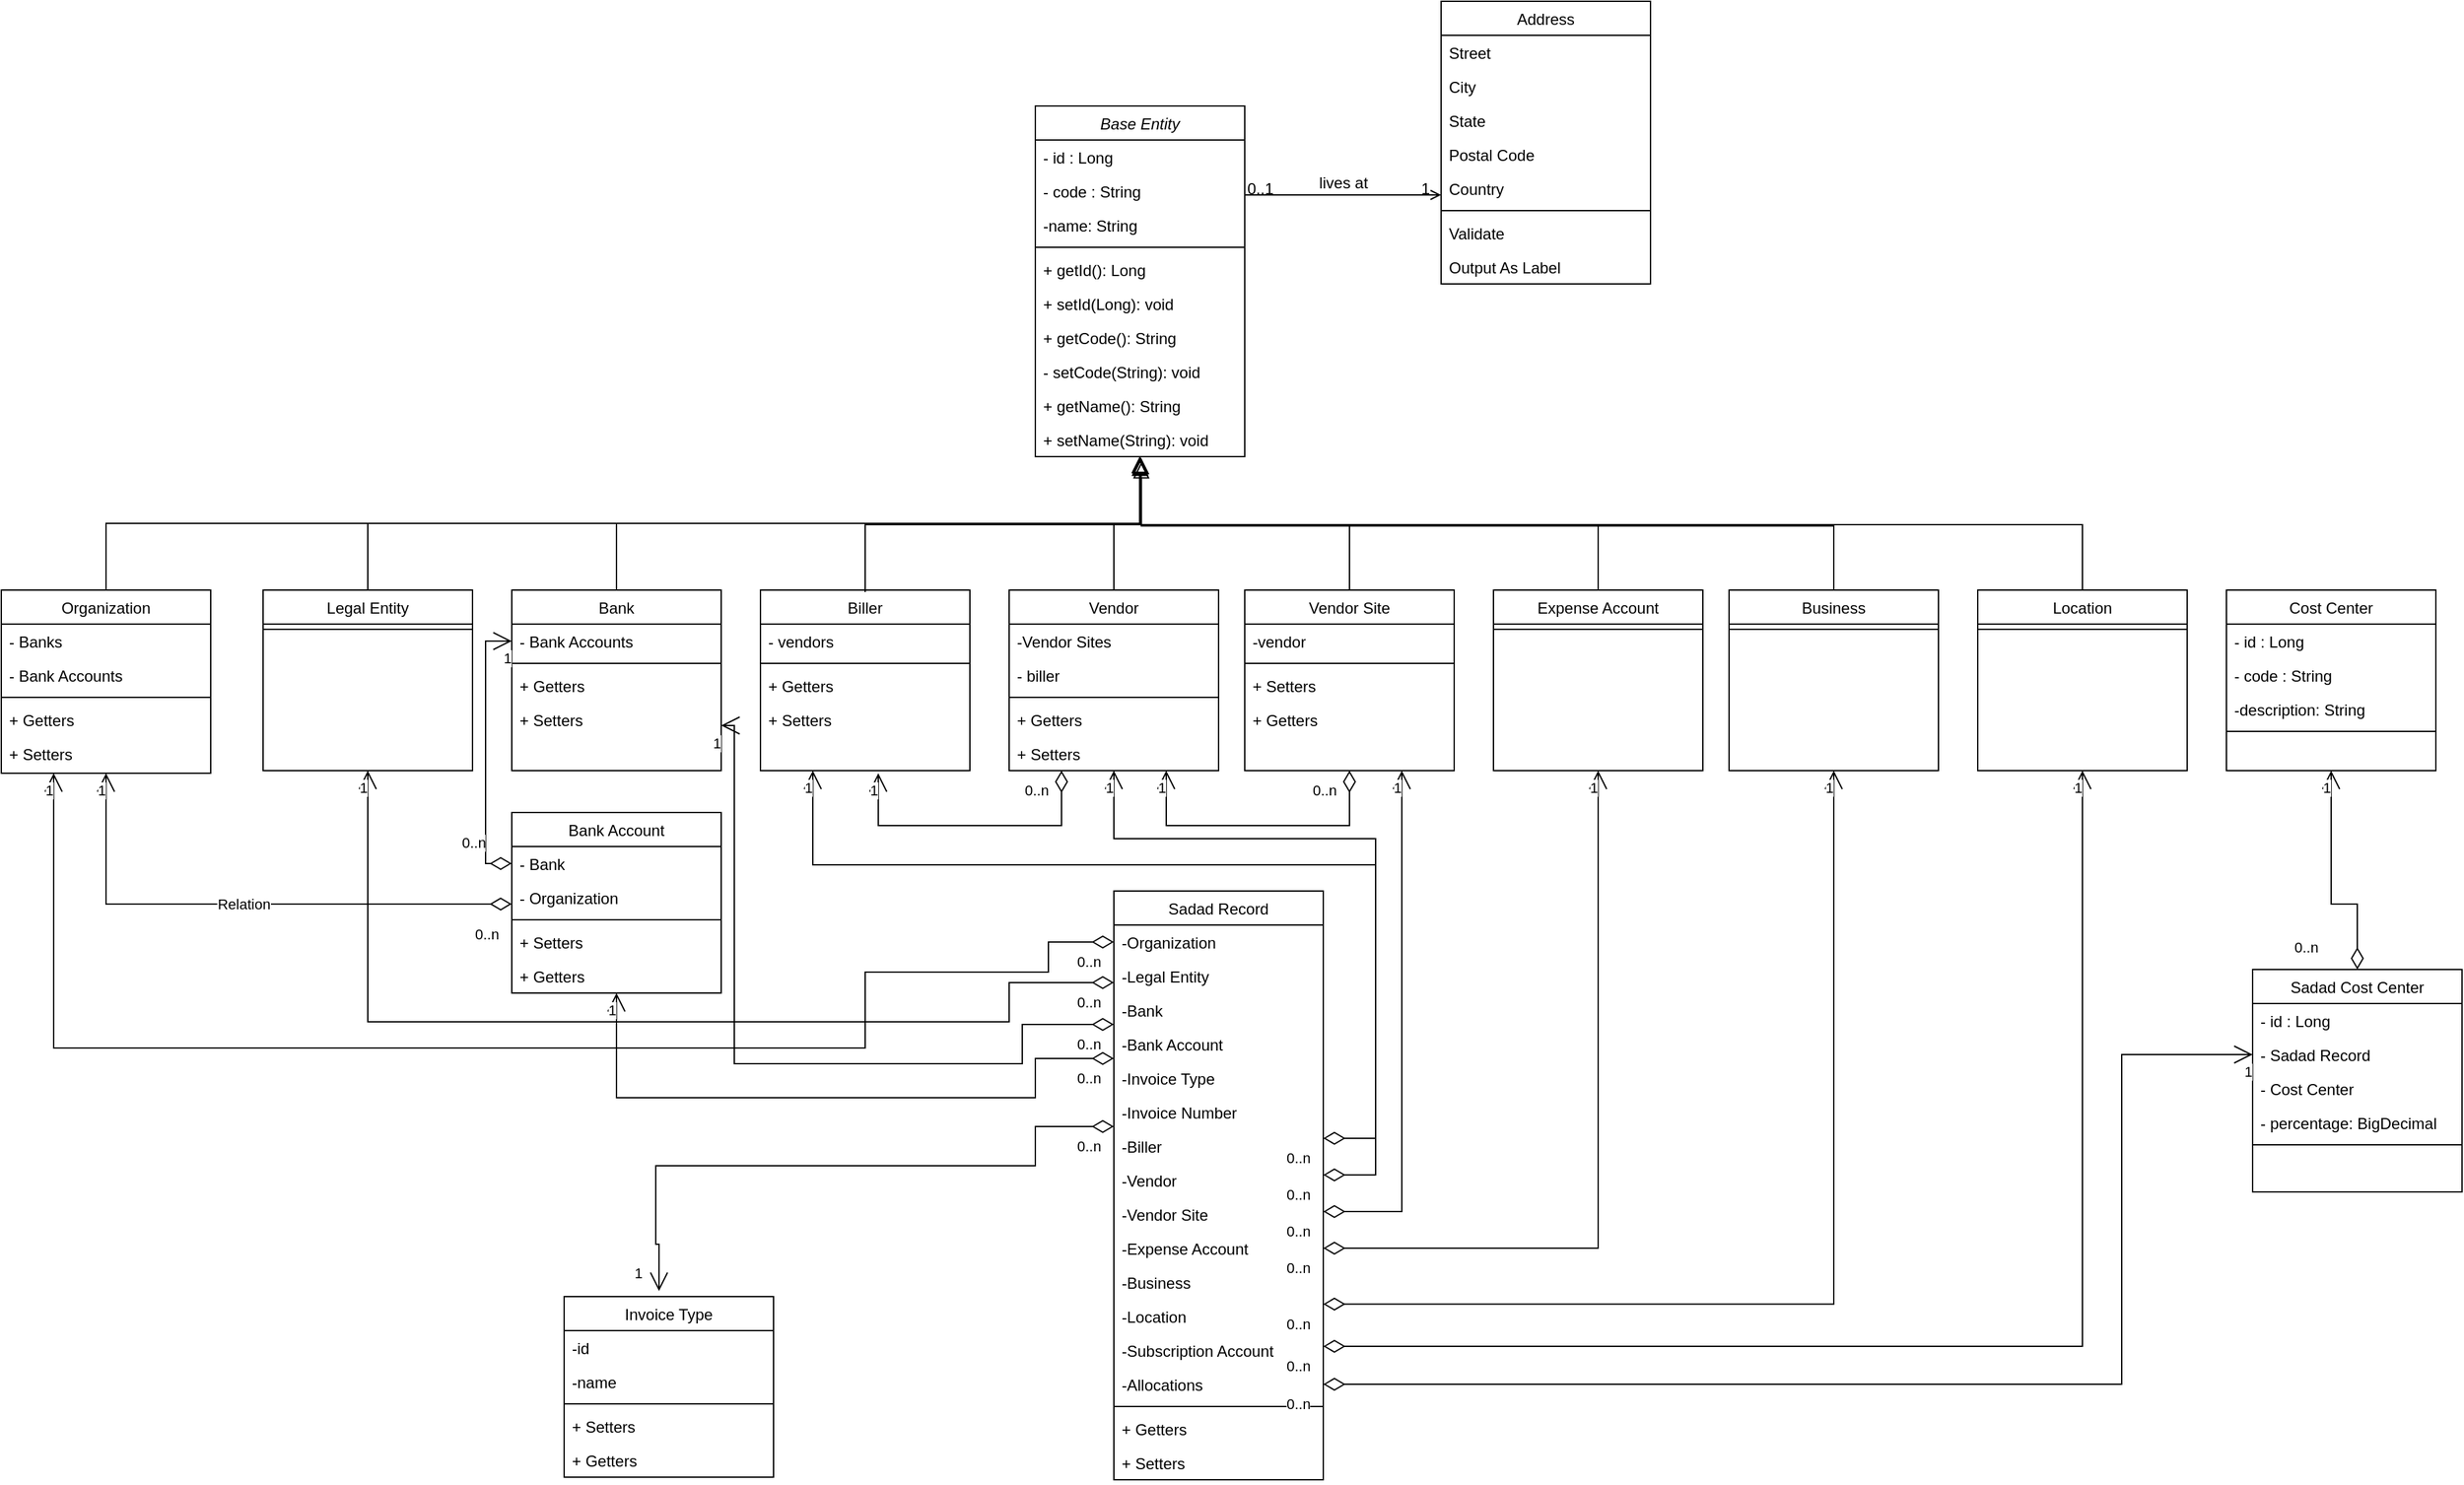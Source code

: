 <mxfile version="28.1.2">
  <diagram id="C5RBs43oDa-KdzZeNtuy" name="Page-1">
    <mxGraphModel dx="3021" dy="2312" grid="1" gridSize="10" guides="1" tooltips="1" connect="1" arrows="1" fold="1" page="1" pageScale="1" pageWidth="827" pageHeight="1169" math="0" shadow="0">
      <root>
        <mxCell id="WIyWlLk6GJQsqaUBKTNV-0" />
        <mxCell id="WIyWlLk6GJQsqaUBKTNV-1" parent="WIyWlLk6GJQsqaUBKTNV-0" />
        <mxCell id="zkfFHV4jXpPFQw0GAbJ--0" value="Base Entity" style="swimlane;fontStyle=2;align=center;verticalAlign=top;childLayout=stackLayout;horizontal=1;startSize=26;horizontalStack=0;resizeParent=1;resizeLast=0;collapsible=1;marginBottom=0;rounded=0;shadow=0;strokeWidth=1;" parent="WIyWlLk6GJQsqaUBKTNV-1" vertex="1">
          <mxGeometry x="210" width="160" height="268" as="geometry">
            <mxRectangle x="230" y="140" width="160" height="26" as="alternateBounds" />
          </mxGeometry>
        </mxCell>
        <mxCell id="zkfFHV4jXpPFQw0GAbJ--1" value="- id : Long" style="text;align=left;verticalAlign=top;spacingLeft=4;spacingRight=4;overflow=hidden;rotatable=0;points=[[0,0.5],[1,0.5]];portConstraint=eastwest;" parent="zkfFHV4jXpPFQw0GAbJ--0" vertex="1">
          <mxGeometry y="26" width="160" height="26" as="geometry" />
        </mxCell>
        <mxCell id="zkfFHV4jXpPFQw0GAbJ--2" value="- code : String" style="text;align=left;verticalAlign=top;spacingLeft=4;spacingRight=4;overflow=hidden;rotatable=0;points=[[0,0.5],[1,0.5]];portConstraint=eastwest;rounded=0;shadow=0;html=0;" parent="zkfFHV4jXpPFQw0GAbJ--0" vertex="1">
          <mxGeometry y="52" width="160" height="26" as="geometry" />
        </mxCell>
        <mxCell id="zkfFHV4jXpPFQw0GAbJ--3" value="-name: String" style="text;align=left;verticalAlign=top;spacingLeft=4;spacingRight=4;overflow=hidden;rotatable=0;points=[[0,0.5],[1,0.5]];portConstraint=eastwest;rounded=0;shadow=0;html=0;" parent="zkfFHV4jXpPFQw0GAbJ--0" vertex="1">
          <mxGeometry y="78" width="160" height="26" as="geometry" />
        </mxCell>
        <mxCell id="zkfFHV4jXpPFQw0GAbJ--4" value="" style="line;html=1;strokeWidth=1;align=left;verticalAlign=middle;spacingTop=-1;spacingLeft=3;spacingRight=3;rotatable=0;labelPosition=right;points=[];portConstraint=eastwest;" parent="zkfFHV4jXpPFQw0GAbJ--0" vertex="1">
          <mxGeometry y="104" width="160" height="8" as="geometry" />
        </mxCell>
        <mxCell id="esbcwNi3yuwDgxTLjp2a-81" value="+ getId(): Long " style="text;align=left;verticalAlign=top;spacingLeft=4;spacingRight=4;overflow=hidden;rotatable=0;points=[[0,0.5],[1,0.5]];portConstraint=eastwest;rounded=0;shadow=0;html=0;" vertex="1" parent="zkfFHV4jXpPFQw0GAbJ--0">
          <mxGeometry y="112" width="160" height="26" as="geometry" />
        </mxCell>
        <mxCell id="esbcwNi3yuwDgxTLjp2a-82" value="+ setId(Long): void " style="text;align=left;verticalAlign=top;spacingLeft=4;spacingRight=4;overflow=hidden;rotatable=0;points=[[0,0.5],[1,0.5]];portConstraint=eastwest;rounded=0;shadow=0;html=0;" vertex="1" parent="zkfFHV4jXpPFQw0GAbJ--0">
          <mxGeometry y="138" width="160" height="26" as="geometry" />
        </mxCell>
        <mxCell id="esbcwNi3yuwDgxTLjp2a-90" value="+ getCode(): String" style="text;align=left;verticalAlign=top;spacingLeft=4;spacingRight=4;overflow=hidden;rotatable=0;points=[[0,0.5],[1,0.5]];portConstraint=eastwest;rounded=0;shadow=0;html=0;" vertex="1" parent="zkfFHV4jXpPFQw0GAbJ--0">
          <mxGeometry y="164" width="160" height="26" as="geometry" />
        </mxCell>
        <mxCell id="esbcwNi3yuwDgxTLjp2a-91" value="- setCode(String): void" style="text;align=left;verticalAlign=top;spacingLeft=4;spacingRight=4;overflow=hidden;rotatable=0;points=[[0,0.5],[1,0.5]];portConstraint=eastwest;rounded=0;shadow=0;html=0;" vertex="1" parent="zkfFHV4jXpPFQw0GAbJ--0">
          <mxGeometry y="190" width="160" height="26" as="geometry" />
        </mxCell>
        <mxCell id="esbcwNi3yuwDgxTLjp2a-92" value="+ getName(): String" style="text;align=left;verticalAlign=top;spacingLeft=4;spacingRight=4;overflow=hidden;rotatable=0;points=[[0,0.5],[1,0.5]];portConstraint=eastwest;rounded=0;shadow=0;html=0;" vertex="1" parent="zkfFHV4jXpPFQw0GAbJ--0">
          <mxGeometry y="216" width="160" height="26" as="geometry" />
        </mxCell>
        <mxCell id="esbcwNi3yuwDgxTLjp2a-93" value="+ setName(String): void" style="text;align=left;verticalAlign=top;spacingLeft=4;spacingRight=4;overflow=hidden;rotatable=0;points=[[0,0.5],[1,0.5]];portConstraint=eastwest;rounded=0;shadow=0;html=0;" vertex="1" parent="zkfFHV4jXpPFQw0GAbJ--0">
          <mxGeometry y="242" width="160" height="26" as="geometry" />
        </mxCell>
        <mxCell id="zkfFHV4jXpPFQw0GAbJ--6" value="Organization" style="swimlane;fontStyle=0;align=center;verticalAlign=top;childLayout=stackLayout;horizontal=1;startSize=26;horizontalStack=0;resizeParent=1;resizeLast=0;collapsible=1;marginBottom=0;rounded=0;shadow=0;strokeWidth=1;" parent="WIyWlLk6GJQsqaUBKTNV-1" vertex="1">
          <mxGeometry x="-580" y="370" width="160" height="140" as="geometry">
            <mxRectangle x="130" y="380" width="160" height="26" as="alternateBounds" />
          </mxGeometry>
        </mxCell>
        <mxCell id="esbcwNi3yuwDgxTLjp2a-60" value="- Banks&#xa;" style="text;align=left;verticalAlign=top;spacingLeft=4;spacingRight=4;overflow=hidden;rotatable=0;points=[[0,0.5],[1,0.5]];portConstraint=eastwest;" vertex="1" parent="zkfFHV4jXpPFQw0GAbJ--6">
          <mxGeometry y="26" width="160" height="26" as="geometry" />
        </mxCell>
        <mxCell id="esbcwNi3yuwDgxTLjp2a-61" value="- Bank Accounts" style="text;align=left;verticalAlign=top;spacingLeft=4;spacingRight=4;overflow=hidden;rotatable=0;points=[[0,0.5],[1,0.5]];portConstraint=eastwest;" vertex="1" parent="zkfFHV4jXpPFQw0GAbJ--6">
          <mxGeometry y="52" width="160" height="26" as="geometry" />
        </mxCell>
        <mxCell id="zkfFHV4jXpPFQw0GAbJ--9" value="" style="line;html=1;strokeWidth=1;align=left;verticalAlign=middle;spacingTop=-1;spacingLeft=3;spacingRight=3;rotatable=0;labelPosition=right;points=[];portConstraint=eastwest;" parent="zkfFHV4jXpPFQw0GAbJ--6" vertex="1">
          <mxGeometry y="78" width="160" height="8" as="geometry" />
        </mxCell>
        <mxCell id="esbcwNi3yuwDgxTLjp2a-184" value="+ Getters" style="text;align=left;verticalAlign=top;spacingLeft=4;spacingRight=4;overflow=hidden;rotatable=0;points=[[0,0.5],[1,0.5]];portConstraint=eastwest;" vertex="1" parent="zkfFHV4jXpPFQw0GAbJ--6">
          <mxGeometry y="86" width="160" height="26" as="geometry" />
        </mxCell>
        <mxCell id="esbcwNi3yuwDgxTLjp2a-185" value="+ Setters" style="text;align=left;verticalAlign=top;spacingLeft=4;spacingRight=4;overflow=hidden;rotatable=0;points=[[0,0.5],[1,0.5]];portConstraint=eastwest;" vertex="1" parent="zkfFHV4jXpPFQw0GAbJ--6">
          <mxGeometry y="112" width="160" height="26" as="geometry" />
        </mxCell>
        <mxCell id="zkfFHV4jXpPFQw0GAbJ--12" value="" style="endArrow=block;endSize=10;endFill=0;shadow=0;strokeWidth=1;rounded=0;curved=0;edgeStyle=elbowEdgeStyle;elbow=vertical;entryX=0.5;entryY=1;entryDx=0;entryDy=0;" parent="WIyWlLk6GJQsqaUBKTNV-1" source="zkfFHV4jXpPFQw0GAbJ--6" target="zkfFHV4jXpPFQw0GAbJ--0" edge="1">
          <mxGeometry width="160" relative="1" as="geometry">
            <mxPoint x="200" y="203" as="sourcePoint" />
            <mxPoint x="270" y="270" as="targetPoint" />
          </mxGeometry>
        </mxCell>
        <mxCell id="zkfFHV4jXpPFQw0GAbJ--16" value="" style="endArrow=block;endSize=10;endFill=0;shadow=0;strokeWidth=1;rounded=0;curved=0;edgeStyle=elbowEdgeStyle;elbow=vertical;exitX=0.5;exitY=0;exitDx=0;exitDy=0;entryX=0.5;entryY=1;entryDx=0;entryDy=0;" parent="WIyWlLk6GJQsqaUBKTNV-1" source="esbcwNi3yuwDgxTLjp2a-0" target="zkfFHV4jXpPFQw0GAbJ--0" edge="1">
          <mxGeometry width="160" relative="1" as="geometry">
            <mxPoint x="410" y="360" as="sourcePoint" />
            <mxPoint x="330" y="270" as="targetPoint" />
          </mxGeometry>
        </mxCell>
        <mxCell id="zkfFHV4jXpPFQw0GAbJ--17" value="Address" style="swimlane;fontStyle=0;align=center;verticalAlign=top;childLayout=stackLayout;horizontal=1;startSize=26;horizontalStack=0;resizeParent=1;resizeLast=0;collapsible=1;marginBottom=0;rounded=0;shadow=0;strokeWidth=1;" parent="WIyWlLk6GJQsqaUBKTNV-1" vertex="1">
          <mxGeometry x="520" y="-80" width="160" height="216" as="geometry">
            <mxRectangle x="550" y="140" width="160" height="26" as="alternateBounds" />
          </mxGeometry>
        </mxCell>
        <mxCell id="zkfFHV4jXpPFQw0GAbJ--18" value="Street" style="text;align=left;verticalAlign=top;spacingLeft=4;spacingRight=4;overflow=hidden;rotatable=0;points=[[0,0.5],[1,0.5]];portConstraint=eastwest;" parent="zkfFHV4jXpPFQw0GAbJ--17" vertex="1">
          <mxGeometry y="26" width="160" height="26" as="geometry" />
        </mxCell>
        <mxCell id="zkfFHV4jXpPFQw0GAbJ--19" value="City" style="text;align=left;verticalAlign=top;spacingLeft=4;spacingRight=4;overflow=hidden;rotatable=0;points=[[0,0.5],[1,0.5]];portConstraint=eastwest;rounded=0;shadow=0;html=0;" parent="zkfFHV4jXpPFQw0GAbJ--17" vertex="1">
          <mxGeometry y="52" width="160" height="26" as="geometry" />
        </mxCell>
        <mxCell id="zkfFHV4jXpPFQw0GAbJ--20" value="State" style="text;align=left;verticalAlign=top;spacingLeft=4;spacingRight=4;overflow=hidden;rotatable=0;points=[[0,0.5],[1,0.5]];portConstraint=eastwest;rounded=0;shadow=0;html=0;" parent="zkfFHV4jXpPFQw0GAbJ--17" vertex="1">
          <mxGeometry y="78" width="160" height="26" as="geometry" />
        </mxCell>
        <mxCell id="zkfFHV4jXpPFQw0GAbJ--21" value="Postal Code" style="text;align=left;verticalAlign=top;spacingLeft=4;spacingRight=4;overflow=hidden;rotatable=0;points=[[0,0.5],[1,0.5]];portConstraint=eastwest;rounded=0;shadow=0;html=0;" parent="zkfFHV4jXpPFQw0GAbJ--17" vertex="1">
          <mxGeometry y="104" width="160" height="26" as="geometry" />
        </mxCell>
        <mxCell id="zkfFHV4jXpPFQw0GAbJ--22" value="Country" style="text;align=left;verticalAlign=top;spacingLeft=4;spacingRight=4;overflow=hidden;rotatable=0;points=[[0,0.5],[1,0.5]];portConstraint=eastwest;rounded=0;shadow=0;html=0;" parent="zkfFHV4jXpPFQw0GAbJ--17" vertex="1">
          <mxGeometry y="130" width="160" height="26" as="geometry" />
        </mxCell>
        <mxCell id="zkfFHV4jXpPFQw0GAbJ--23" value="" style="line;html=1;strokeWidth=1;align=left;verticalAlign=middle;spacingTop=-1;spacingLeft=3;spacingRight=3;rotatable=0;labelPosition=right;points=[];portConstraint=eastwest;" parent="zkfFHV4jXpPFQw0GAbJ--17" vertex="1">
          <mxGeometry y="156" width="160" height="8" as="geometry" />
        </mxCell>
        <mxCell id="zkfFHV4jXpPFQw0GAbJ--24" value="Validate" style="text;align=left;verticalAlign=top;spacingLeft=4;spacingRight=4;overflow=hidden;rotatable=0;points=[[0,0.5],[1,0.5]];portConstraint=eastwest;" parent="zkfFHV4jXpPFQw0GAbJ--17" vertex="1">
          <mxGeometry y="164" width="160" height="26" as="geometry" />
        </mxCell>
        <mxCell id="zkfFHV4jXpPFQw0GAbJ--25" value="Output As Label" style="text;align=left;verticalAlign=top;spacingLeft=4;spacingRight=4;overflow=hidden;rotatable=0;points=[[0,0.5],[1,0.5]];portConstraint=eastwest;" parent="zkfFHV4jXpPFQw0GAbJ--17" vertex="1">
          <mxGeometry y="190" width="160" height="26" as="geometry" />
        </mxCell>
        <mxCell id="zkfFHV4jXpPFQw0GAbJ--26" value="" style="endArrow=open;shadow=0;strokeWidth=1;rounded=0;curved=0;endFill=1;edgeStyle=elbowEdgeStyle;elbow=vertical;" parent="WIyWlLk6GJQsqaUBKTNV-1" source="zkfFHV4jXpPFQw0GAbJ--0" target="zkfFHV4jXpPFQw0GAbJ--17" edge="1">
          <mxGeometry x="0.5" y="41" relative="1" as="geometry">
            <mxPoint x="380" y="192" as="sourcePoint" />
            <mxPoint x="540" y="192" as="targetPoint" />
            <mxPoint x="-40" y="32" as="offset" />
          </mxGeometry>
        </mxCell>
        <mxCell id="zkfFHV4jXpPFQw0GAbJ--27" value="0..1" style="resizable=0;align=left;verticalAlign=bottom;labelBackgroundColor=none;fontSize=12;" parent="zkfFHV4jXpPFQw0GAbJ--26" connectable="0" vertex="1">
          <mxGeometry x="-1" relative="1" as="geometry">
            <mxPoint y="4" as="offset" />
          </mxGeometry>
        </mxCell>
        <mxCell id="zkfFHV4jXpPFQw0GAbJ--28" value="1" style="resizable=0;align=right;verticalAlign=bottom;labelBackgroundColor=none;fontSize=12;" parent="zkfFHV4jXpPFQw0GAbJ--26" connectable="0" vertex="1">
          <mxGeometry x="1" relative="1" as="geometry">
            <mxPoint x="-7" y="4" as="offset" />
          </mxGeometry>
        </mxCell>
        <mxCell id="zkfFHV4jXpPFQw0GAbJ--29" value="lives at" style="text;html=1;resizable=0;points=[];;align=center;verticalAlign=middle;labelBackgroundColor=none;rounded=0;shadow=0;strokeWidth=1;fontSize=12;" parent="zkfFHV4jXpPFQw0GAbJ--26" vertex="1" connectable="0">
          <mxGeometry x="0.5" y="49" relative="1" as="geometry">
            <mxPoint x="-38" y="40" as="offset" />
          </mxGeometry>
        </mxCell>
        <mxCell id="esbcwNi3yuwDgxTLjp2a-0" value="Legal Entity" style="swimlane;fontStyle=0;align=center;verticalAlign=top;childLayout=stackLayout;horizontal=1;startSize=26;horizontalStack=0;resizeParent=1;resizeLast=0;collapsible=1;marginBottom=0;rounded=0;shadow=0;strokeWidth=1;" vertex="1" parent="WIyWlLk6GJQsqaUBKTNV-1">
          <mxGeometry x="-380" y="370" width="160" height="138" as="geometry">
            <mxRectangle x="130" y="380" width="160" height="26" as="alternateBounds" />
          </mxGeometry>
        </mxCell>
        <mxCell id="esbcwNi3yuwDgxTLjp2a-3" value="" style="line;html=1;strokeWidth=1;align=left;verticalAlign=middle;spacingTop=-1;spacingLeft=3;spacingRight=3;rotatable=0;labelPosition=right;points=[];portConstraint=eastwest;" vertex="1" parent="esbcwNi3yuwDgxTLjp2a-0">
          <mxGeometry y="26" width="160" height="8" as="geometry" />
        </mxCell>
        <mxCell id="esbcwNi3yuwDgxTLjp2a-6" value="Bank" style="swimlane;fontStyle=0;align=center;verticalAlign=top;childLayout=stackLayout;horizontal=1;startSize=26;horizontalStack=0;resizeParent=1;resizeLast=0;collapsible=1;marginBottom=0;rounded=0;shadow=0;strokeWidth=1;" vertex="1" parent="WIyWlLk6GJQsqaUBKTNV-1">
          <mxGeometry x="-190" y="370" width="160" height="138" as="geometry">
            <mxRectangle x="130" y="380" width="160" height="26" as="alternateBounds" />
          </mxGeometry>
        </mxCell>
        <mxCell id="esbcwNi3yuwDgxTLjp2a-7" value="- Bank Accounts" style="text;align=left;verticalAlign=top;spacingLeft=4;spacingRight=4;overflow=hidden;rotatable=0;points=[[0,0.5],[1,0.5]];portConstraint=eastwest;" vertex="1" parent="esbcwNi3yuwDgxTLjp2a-6">
          <mxGeometry y="26" width="160" height="26" as="geometry" />
        </mxCell>
        <mxCell id="esbcwNi3yuwDgxTLjp2a-9" value="" style="line;html=1;strokeWidth=1;align=left;verticalAlign=middle;spacingTop=-1;spacingLeft=3;spacingRight=3;rotatable=0;labelPosition=right;points=[];portConstraint=eastwest;" vertex="1" parent="esbcwNi3yuwDgxTLjp2a-6">
          <mxGeometry y="52" width="160" height="8" as="geometry" />
        </mxCell>
        <mxCell id="esbcwNi3yuwDgxTLjp2a-186" value="+ Getters" style="text;align=left;verticalAlign=top;spacingLeft=4;spacingRight=4;overflow=hidden;rotatable=0;points=[[0,0.5],[1,0.5]];portConstraint=eastwest;" vertex="1" parent="esbcwNi3yuwDgxTLjp2a-6">
          <mxGeometry y="60" width="160" height="26" as="geometry" />
        </mxCell>
        <mxCell id="esbcwNi3yuwDgxTLjp2a-187" value="+ Setters" style="text;align=left;verticalAlign=top;spacingLeft=4;spacingRight=4;overflow=hidden;rotatable=0;points=[[0,0.5],[1,0.5]];portConstraint=eastwest;" vertex="1" parent="esbcwNi3yuwDgxTLjp2a-6">
          <mxGeometry y="86" width="160" height="26" as="geometry" />
        </mxCell>
        <mxCell id="esbcwNi3yuwDgxTLjp2a-18" value="Biller" style="swimlane;fontStyle=0;align=center;verticalAlign=top;childLayout=stackLayout;horizontal=1;startSize=26;horizontalStack=0;resizeParent=1;resizeLast=0;collapsible=1;marginBottom=0;rounded=0;shadow=0;strokeWidth=1;" vertex="1" parent="WIyWlLk6GJQsqaUBKTNV-1">
          <mxGeometry y="370" width="160" height="138" as="geometry">
            <mxRectangle x="130" y="380" width="160" height="26" as="alternateBounds" />
          </mxGeometry>
        </mxCell>
        <mxCell id="esbcwNi3yuwDgxTLjp2a-62" value="- vendors" style="text;align=left;verticalAlign=top;spacingLeft=4;spacingRight=4;overflow=hidden;rotatable=0;points=[[0,0.5],[1,0.5]];portConstraint=eastwest;" vertex="1" parent="esbcwNi3yuwDgxTLjp2a-18">
          <mxGeometry y="26" width="160" height="26" as="geometry" />
        </mxCell>
        <mxCell id="esbcwNi3yuwDgxTLjp2a-21" value="" style="line;html=1;strokeWidth=1;align=left;verticalAlign=middle;spacingTop=-1;spacingLeft=3;spacingRight=3;rotatable=0;labelPosition=right;points=[];portConstraint=eastwest;" vertex="1" parent="esbcwNi3yuwDgxTLjp2a-18">
          <mxGeometry y="52" width="160" height="8" as="geometry" />
        </mxCell>
        <mxCell id="esbcwNi3yuwDgxTLjp2a-188" value="+ Getters" style="text;align=left;verticalAlign=top;spacingLeft=4;spacingRight=4;overflow=hidden;rotatable=0;points=[[0,0.5],[1,0.5]];portConstraint=eastwest;" vertex="1" parent="esbcwNi3yuwDgxTLjp2a-18">
          <mxGeometry y="60" width="160" height="26" as="geometry" />
        </mxCell>
        <mxCell id="esbcwNi3yuwDgxTLjp2a-189" value="+ Setters" style="text;align=left;verticalAlign=top;spacingLeft=4;spacingRight=4;overflow=hidden;rotatable=0;points=[[0,0.5],[1,0.5]];portConstraint=eastwest;" vertex="1" parent="esbcwNi3yuwDgxTLjp2a-18">
          <mxGeometry y="86" width="160" height="26" as="geometry" />
        </mxCell>
        <mxCell id="esbcwNi3yuwDgxTLjp2a-24" value="Vendor" style="swimlane;fontStyle=0;align=center;verticalAlign=top;childLayout=stackLayout;horizontal=1;startSize=26;horizontalStack=0;resizeParent=1;resizeLast=0;collapsible=1;marginBottom=0;rounded=0;shadow=0;strokeWidth=1;" vertex="1" parent="WIyWlLk6GJQsqaUBKTNV-1">
          <mxGeometry x="190" y="370" width="160" height="138" as="geometry">
            <mxRectangle x="130" y="380" width="160" height="26" as="alternateBounds" />
          </mxGeometry>
        </mxCell>
        <mxCell id="esbcwNi3yuwDgxTLjp2a-25" value="-Vendor Sites" style="text;align=left;verticalAlign=top;spacingLeft=4;spacingRight=4;overflow=hidden;rotatable=0;points=[[0,0.5],[1,0.5]];portConstraint=eastwest;" vertex="1" parent="esbcwNi3yuwDgxTLjp2a-24">
          <mxGeometry y="26" width="160" height="26" as="geometry" />
        </mxCell>
        <mxCell id="esbcwNi3yuwDgxTLjp2a-118" value="- biller" style="text;align=left;verticalAlign=top;spacingLeft=4;spacingRight=4;overflow=hidden;rotatable=0;points=[[0,0.5],[1,0.5]];portConstraint=eastwest;" vertex="1" parent="esbcwNi3yuwDgxTLjp2a-24">
          <mxGeometry y="52" width="160" height="26" as="geometry" />
        </mxCell>
        <mxCell id="esbcwNi3yuwDgxTLjp2a-27" value="" style="line;html=1;strokeWidth=1;align=left;verticalAlign=middle;spacingTop=-1;spacingLeft=3;spacingRight=3;rotatable=0;labelPosition=right;points=[];portConstraint=eastwest;" vertex="1" parent="esbcwNi3yuwDgxTLjp2a-24">
          <mxGeometry y="78" width="160" height="8" as="geometry" />
        </mxCell>
        <mxCell id="esbcwNi3yuwDgxTLjp2a-190" value="+ Getters" style="text;align=left;verticalAlign=top;spacingLeft=4;spacingRight=4;overflow=hidden;rotatable=0;points=[[0,0.5],[1,0.5]];portConstraint=eastwest;" vertex="1" parent="esbcwNi3yuwDgxTLjp2a-24">
          <mxGeometry y="86" width="160" height="26" as="geometry" />
        </mxCell>
        <mxCell id="esbcwNi3yuwDgxTLjp2a-191" value="+ Setters" style="text;align=left;verticalAlign=top;spacingLeft=4;spacingRight=4;overflow=hidden;rotatable=0;points=[[0,0.5],[1,0.5]];portConstraint=eastwest;" vertex="1" parent="esbcwNi3yuwDgxTLjp2a-24">
          <mxGeometry y="112" width="160" height="26" as="geometry" />
        </mxCell>
        <mxCell id="esbcwNi3yuwDgxTLjp2a-30" value="Vendor Site" style="swimlane;fontStyle=0;align=center;verticalAlign=top;childLayout=stackLayout;horizontal=1;startSize=26;horizontalStack=0;resizeParent=1;resizeLast=0;collapsible=1;marginBottom=0;rounded=0;shadow=0;strokeWidth=1;" vertex="1" parent="WIyWlLk6GJQsqaUBKTNV-1">
          <mxGeometry x="370" y="370" width="160" height="138" as="geometry">
            <mxRectangle x="130" y="380" width="160" height="26" as="alternateBounds" />
          </mxGeometry>
        </mxCell>
        <mxCell id="esbcwNi3yuwDgxTLjp2a-31" value="-vendor" style="text;align=left;verticalAlign=top;spacingLeft=4;spacingRight=4;overflow=hidden;rotatable=0;points=[[0,0.5],[1,0.5]];portConstraint=eastwest;" vertex="1" parent="esbcwNi3yuwDgxTLjp2a-30">
          <mxGeometry y="26" width="160" height="26" as="geometry" />
        </mxCell>
        <mxCell id="esbcwNi3yuwDgxTLjp2a-33" value="" style="line;html=1;strokeWidth=1;align=left;verticalAlign=middle;spacingTop=-1;spacingLeft=3;spacingRight=3;rotatable=0;labelPosition=right;points=[];portConstraint=eastwest;" vertex="1" parent="esbcwNi3yuwDgxTLjp2a-30">
          <mxGeometry y="52" width="160" height="8" as="geometry" />
        </mxCell>
        <mxCell id="esbcwNi3yuwDgxTLjp2a-193" value="+ Setters" style="text;align=left;verticalAlign=top;spacingLeft=4;spacingRight=4;overflow=hidden;rotatable=0;points=[[0,0.5],[1,0.5]];portConstraint=eastwest;" vertex="1" parent="esbcwNi3yuwDgxTLjp2a-30">
          <mxGeometry y="60" width="160" height="26" as="geometry" />
        </mxCell>
        <mxCell id="esbcwNi3yuwDgxTLjp2a-192" value="+ Getters" style="text;align=left;verticalAlign=top;spacingLeft=4;spacingRight=4;overflow=hidden;rotatable=0;points=[[0,0.5],[1,0.5]];portConstraint=eastwest;" vertex="1" parent="esbcwNi3yuwDgxTLjp2a-30">
          <mxGeometry y="86" width="160" height="26" as="geometry" />
        </mxCell>
        <mxCell id="esbcwNi3yuwDgxTLjp2a-42" value="Expense Account" style="swimlane;fontStyle=0;align=center;verticalAlign=top;childLayout=stackLayout;horizontal=1;startSize=26;horizontalStack=0;resizeParent=1;resizeLast=0;collapsible=1;marginBottom=0;rounded=0;shadow=0;strokeWidth=1;" vertex="1" parent="WIyWlLk6GJQsqaUBKTNV-1">
          <mxGeometry x="560" y="370" width="160" height="138" as="geometry">
            <mxRectangle x="130" y="380" width="160" height="26" as="alternateBounds" />
          </mxGeometry>
        </mxCell>
        <mxCell id="esbcwNi3yuwDgxTLjp2a-45" value="" style="line;html=1;strokeWidth=1;align=left;verticalAlign=middle;spacingTop=-1;spacingLeft=3;spacingRight=3;rotatable=0;labelPosition=right;points=[];portConstraint=eastwest;" vertex="1" parent="esbcwNi3yuwDgxTLjp2a-42">
          <mxGeometry y="26" width="160" height="8" as="geometry" />
        </mxCell>
        <mxCell id="esbcwNi3yuwDgxTLjp2a-48" value="Business" style="swimlane;fontStyle=0;align=center;verticalAlign=top;childLayout=stackLayout;horizontal=1;startSize=26;horizontalStack=0;resizeParent=1;resizeLast=0;collapsible=1;marginBottom=0;rounded=0;shadow=0;strokeWidth=1;" vertex="1" parent="WIyWlLk6GJQsqaUBKTNV-1">
          <mxGeometry x="740" y="370" width="160" height="138" as="geometry">
            <mxRectangle x="130" y="380" width="160" height="26" as="alternateBounds" />
          </mxGeometry>
        </mxCell>
        <mxCell id="esbcwNi3yuwDgxTLjp2a-51" value="" style="line;html=1;strokeWidth=1;align=left;verticalAlign=middle;spacingTop=-1;spacingLeft=3;spacingRight=3;rotatable=0;labelPosition=right;points=[];portConstraint=eastwest;" vertex="1" parent="esbcwNi3yuwDgxTLjp2a-48">
          <mxGeometry y="26" width="160" height="8" as="geometry" />
        </mxCell>
        <mxCell id="esbcwNi3yuwDgxTLjp2a-54" value="Location" style="swimlane;fontStyle=0;align=center;verticalAlign=top;childLayout=stackLayout;horizontal=1;startSize=26;horizontalStack=0;resizeParent=1;resizeLast=0;collapsible=1;marginBottom=0;rounded=0;shadow=0;strokeWidth=1;" vertex="1" parent="WIyWlLk6GJQsqaUBKTNV-1">
          <mxGeometry x="930" y="370" width="160" height="138" as="geometry">
            <mxRectangle x="130" y="380" width="160" height="26" as="alternateBounds" />
          </mxGeometry>
        </mxCell>
        <mxCell id="esbcwNi3yuwDgxTLjp2a-57" value="" style="line;html=1;strokeWidth=1;align=left;verticalAlign=middle;spacingTop=-1;spacingLeft=3;spacingRight=3;rotatable=0;labelPosition=right;points=[];portConstraint=eastwest;" vertex="1" parent="esbcwNi3yuwDgxTLjp2a-54">
          <mxGeometry y="26" width="160" height="8" as="geometry" />
        </mxCell>
        <mxCell id="esbcwNi3yuwDgxTLjp2a-63" value="" style="endArrow=block;endSize=10;endFill=0;shadow=0;strokeWidth=1;rounded=0;curved=0;edgeStyle=elbowEdgeStyle;elbow=vertical;exitX=0.5;exitY=0;exitDx=0;exitDy=0;entryX=0.5;entryY=1;entryDx=0;entryDy=0;" edge="1" parent="WIyWlLk6GJQsqaUBKTNV-1" source="esbcwNi3yuwDgxTLjp2a-6" target="zkfFHV4jXpPFQw0GAbJ--0">
          <mxGeometry width="160" relative="1" as="geometry">
            <mxPoint x="-290" y="380" as="sourcePoint" />
            <mxPoint x="230" y="270" as="targetPoint" />
          </mxGeometry>
        </mxCell>
        <mxCell id="esbcwNi3yuwDgxTLjp2a-64" value="" style="endArrow=block;endSize=10;endFill=0;shadow=0;strokeWidth=1;rounded=0;curved=0;edgeStyle=elbowEdgeStyle;elbow=vertical;exitX=0.5;exitY=0;exitDx=0;exitDy=0;entryX=0.498;entryY=0.941;entryDx=0;entryDy=0;entryPerimeter=0;" edge="1" parent="WIyWlLk6GJQsqaUBKTNV-1">
          <mxGeometry width="160" relative="1" as="geometry">
            <mxPoint x="80.0" y="371.53" as="sourcePoint" />
            <mxPoint x="289.68" y="267.996" as="targetPoint" />
          </mxGeometry>
        </mxCell>
        <mxCell id="esbcwNi3yuwDgxTLjp2a-65" value="Bank Account" style="swimlane;fontStyle=0;align=center;verticalAlign=top;childLayout=stackLayout;horizontal=1;startSize=26;horizontalStack=0;resizeParent=1;resizeLast=0;collapsible=1;marginBottom=0;rounded=0;shadow=0;strokeWidth=1;" vertex="1" parent="WIyWlLk6GJQsqaUBKTNV-1">
          <mxGeometry x="-190" y="540" width="160" height="138" as="geometry">
            <mxRectangle x="130" y="380" width="160" height="26" as="alternateBounds" />
          </mxGeometry>
        </mxCell>
        <mxCell id="esbcwNi3yuwDgxTLjp2a-66" value="- Bank" style="text;align=left;verticalAlign=top;spacingLeft=4;spacingRight=4;overflow=hidden;rotatable=0;points=[[0,0.5],[1,0.5]];portConstraint=eastwest;" vertex="1" parent="esbcwNi3yuwDgxTLjp2a-65">
          <mxGeometry y="26" width="160" height="26" as="geometry" />
        </mxCell>
        <mxCell id="esbcwNi3yuwDgxTLjp2a-67" value="- Organization" style="text;align=left;verticalAlign=top;spacingLeft=4;spacingRight=4;overflow=hidden;rotatable=0;points=[[0,0.5],[1,0.5]];portConstraint=eastwest;" vertex="1" parent="esbcwNi3yuwDgxTLjp2a-65">
          <mxGeometry y="52" width="160" height="26" as="geometry" />
        </mxCell>
        <mxCell id="esbcwNi3yuwDgxTLjp2a-68" value="" style="line;html=1;strokeWidth=1;align=left;verticalAlign=middle;spacingTop=-1;spacingLeft=3;spacingRight=3;rotatable=0;labelPosition=right;points=[];portConstraint=eastwest;" vertex="1" parent="esbcwNi3yuwDgxTLjp2a-65">
          <mxGeometry y="78" width="160" height="8" as="geometry" />
        </mxCell>
        <mxCell id="esbcwNi3yuwDgxTLjp2a-195" value="+ Setters" style="text;align=left;verticalAlign=top;spacingLeft=4;spacingRight=4;overflow=hidden;rotatable=0;points=[[0,0.5],[1,0.5]];portConstraint=eastwest;" vertex="1" parent="esbcwNi3yuwDgxTLjp2a-65">
          <mxGeometry y="86" width="160" height="26" as="geometry" />
        </mxCell>
        <mxCell id="esbcwNi3yuwDgxTLjp2a-194" value="+ Getters" style="text;align=left;verticalAlign=top;spacingLeft=4;spacingRight=4;overflow=hidden;rotatable=0;points=[[0,0.5],[1,0.5]];portConstraint=eastwest;" vertex="1" parent="esbcwNi3yuwDgxTLjp2a-65">
          <mxGeometry y="112" width="160" height="26" as="geometry" />
        </mxCell>
        <mxCell id="esbcwNi3yuwDgxTLjp2a-69" value="Sadad Record" style="swimlane;fontStyle=0;align=center;verticalAlign=top;childLayout=stackLayout;horizontal=1;startSize=26;horizontalStack=0;resizeParent=1;resizeLast=0;collapsible=1;marginBottom=0;rounded=0;shadow=0;strokeWidth=1;" vertex="1" parent="WIyWlLk6GJQsqaUBKTNV-1">
          <mxGeometry x="270" y="600" width="160" height="450" as="geometry">
            <mxRectangle x="550" y="140" width="160" height="26" as="alternateBounds" />
          </mxGeometry>
        </mxCell>
        <mxCell id="esbcwNi3yuwDgxTLjp2a-70" value="-Organization" style="text;align=left;verticalAlign=top;spacingLeft=4;spacingRight=4;overflow=hidden;rotatable=0;points=[[0,0.5],[1,0.5]];portConstraint=eastwest;" vertex="1" parent="esbcwNi3yuwDgxTLjp2a-69">
          <mxGeometry y="26" width="160" height="26" as="geometry" />
        </mxCell>
        <mxCell id="esbcwNi3yuwDgxTLjp2a-71" value="-Legal Entity" style="text;align=left;verticalAlign=top;spacingLeft=4;spacingRight=4;overflow=hidden;rotatable=0;points=[[0,0.5],[1,0.5]];portConstraint=eastwest;rounded=0;shadow=0;html=0;" vertex="1" parent="esbcwNi3yuwDgxTLjp2a-69">
          <mxGeometry y="52" width="160" height="26" as="geometry" />
        </mxCell>
        <mxCell id="esbcwNi3yuwDgxTLjp2a-72" value="-Bank" style="text;align=left;verticalAlign=top;spacingLeft=4;spacingRight=4;overflow=hidden;rotatable=0;points=[[0,0.5],[1,0.5]];portConstraint=eastwest;rounded=0;shadow=0;html=0;" vertex="1" parent="esbcwNi3yuwDgxTLjp2a-69">
          <mxGeometry y="78" width="160" height="26" as="geometry" />
        </mxCell>
        <mxCell id="esbcwNi3yuwDgxTLjp2a-73" value="-Bank Account" style="text;align=left;verticalAlign=top;spacingLeft=4;spacingRight=4;overflow=hidden;rotatable=0;points=[[0,0.5],[1,0.5]];portConstraint=eastwest;rounded=0;shadow=0;html=0;" vertex="1" parent="esbcwNi3yuwDgxTLjp2a-69">
          <mxGeometry y="104" width="160" height="26" as="geometry" />
        </mxCell>
        <mxCell id="esbcwNi3yuwDgxTLjp2a-74" value="-Invoice Type" style="text;align=left;verticalAlign=top;spacingLeft=4;spacingRight=4;overflow=hidden;rotatable=0;points=[[0,0.5],[1,0.5]];portConstraint=eastwest;rounded=0;shadow=0;html=0;" vertex="1" parent="esbcwNi3yuwDgxTLjp2a-69">
          <mxGeometry y="130" width="160" height="26" as="geometry" />
        </mxCell>
        <mxCell id="esbcwNi3yuwDgxTLjp2a-78" value="-Invoice Number" style="text;align=left;verticalAlign=top;spacingLeft=4;spacingRight=4;overflow=hidden;rotatable=0;points=[[0,0.5],[1,0.5]];portConstraint=eastwest;rounded=0;shadow=0;html=0;" vertex="1" parent="esbcwNi3yuwDgxTLjp2a-69">
          <mxGeometry y="156" width="160" height="26" as="geometry" />
        </mxCell>
        <mxCell id="esbcwNi3yuwDgxTLjp2a-79" value="-Biller" style="text;align=left;verticalAlign=top;spacingLeft=4;spacingRight=4;overflow=hidden;rotatable=0;points=[[0,0.5],[1,0.5]];portConstraint=eastwest;rounded=0;shadow=0;html=0;" vertex="1" parent="esbcwNi3yuwDgxTLjp2a-69">
          <mxGeometry y="182" width="160" height="26" as="geometry" />
        </mxCell>
        <mxCell id="esbcwNi3yuwDgxTLjp2a-80" value="-Vendor" style="text;align=left;verticalAlign=top;spacingLeft=4;spacingRight=4;overflow=hidden;rotatable=0;points=[[0,0.5],[1,0.5]];portConstraint=eastwest;rounded=0;shadow=0;html=0;" vertex="1" parent="esbcwNi3yuwDgxTLjp2a-69">
          <mxGeometry y="208" width="160" height="26" as="geometry" />
        </mxCell>
        <mxCell id="esbcwNi3yuwDgxTLjp2a-94" value="-Vendor Site" style="text;align=left;verticalAlign=top;spacingLeft=4;spacingRight=4;overflow=hidden;rotatable=0;points=[[0,0.5],[1,0.5]];portConstraint=eastwest;rounded=0;shadow=0;html=0;" vertex="1" parent="esbcwNi3yuwDgxTLjp2a-69">
          <mxGeometry y="234" width="160" height="26" as="geometry" />
        </mxCell>
        <mxCell id="esbcwNi3yuwDgxTLjp2a-95" value="-Expense Account" style="text;align=left;verticalAlign=top;spacingLeft=4;spacingRight=4;overflow=hidden;rotatable=0;points=[[0,0.5],[1,0.5]];portConstraint=eastwest;rounded=0;shadow=0;html=0;" vertex="1" parent="esbcwNi3yuwDgxTLjp2a-69">
          <mxGeometry y="260" width="160" height="26" as="geometry" />
        </mxCell>
        <mxCell id="esbcwNi3yuwDgxTLjp2a-96" value="-Business" style="text;align=left;verticalAlign=top;spacingLeft=4;spacingRight=4;overflow=hidden;rotatable=0;points=[[0,0.5],[1,0.5]];portConstraint=eastwest;rounded=0;shadow=0;html=0;" vertex="1" parent="esbcwNi3yuwDgxTLjp2a-69">
          <mxGeometry y="286" width="160" height="26" as="geometry" />
        </mxCell>
        <mxCell id="esbcwNi3yuwDgxTLjp2a-97" value="-Location" style="text;align=left;verticalAlign=top;spacingLeft=4;spacingRight=4;overflow=hidden;rotatable=0;points=[[0,0.5],[1,0.5]];portConstraint=eastwest;rounded=0;shadow=0;html=0;" vertex="1" parent="esbcwNi3yuwDgxTLjp2a-69">
          <mxGeometry y="312" width="160" height="26" as="geometry" />
        </mxCell>
        <mxCell id="esbcwNi3yuwDgxTLjp2a-98" value="-Subscription Account" style="text;align=left;verticalAlign=top;spacingLeft=4;spacingRight=4;overflow=hidden;rotatable=0;points=[[0,0.5],[1,0.5]];portConstraint=eastwest;rounded=0;shadow=0;html=0;" vertex="1" parent="esbcwNi3yuwDgxTLjp2a-69">
          <mxGeometry y="338" width="160" height="26" as="geometry" />
        </mxCell>
        <mxCell id="esbcwNi3yuwDgxTLjp2a-99" value="-Allocations" style="text;align=left;verticalAlign=top;spacingLeft=4;spacingRight=4;overflow=hidden;rotatable=0;points=[[0,0.5],[1,0.5]];portConstraint=eastwest;rounded=0;shadow=0;html=0;" vertex="1" parent="esbcwNi3yuwDgxTLjp2a-69">
          <mxGeometry y="364" width="160" height="26" as="geometry" />
        </mxCell>
        <mxCell id="esbcwNi3yuwDgxTLjp2a-75" value="" style="line;html=1;strokeWidth=1;align=left;verticalAlign=middle;spacingTop=-1;spacingLeft=3;spacingRight=3;rotatable=0;labelPosition=right;points=[];portConstraint=eastwest;" vertex="1" parent="esbcwNi3yuwDgxTLjp2a-69">
          <mxGeometry y="390" width="160" height="8" as="geometry" />
        </mxCell>
        <mxCell id="esbcwNi3yuwDgxTLjp2a-76" value="+ Getters" style="text;align=left;verticalAlign=top;spacingLeft=4;spacingRight=4;overflow=hidden;rotatable=0;points=[[0,0.5],[1,0.5]];portConstraint=eastwest;" vertex="1" parent="esbcwNi3yuwDgxTLjp2a-69">
          <mxGeometry y="398" width="160" height="26" as="geometry" />
        </mxCell>
        <mxCell id="esbcwNi3yuwDgxTLjp2a-77" value="+ Setters" style="text;align=left;verticalAlign=top;spacingLeft=4;spacingRight=4;overflow=hidden;rotatable=0;points=[[0,0.5],[1,0.5]];portConstraint=eastwest;" vertex="1" parent="esbcwNi3yuwDgxTLjp2a-69">
          <mxGeometry y="424" width="160" height="26" as="geometry" />
        </mxCell>
        <mxCell id="esbcwNi3yuwDgxTLjp2a-100" value="" style="endArrow=block;endSize=10;endFill=0;shadow=0;strokeWidth=1;rounded=0;curved=0;edgeStyle=elbowEdgeStyle;elbow=vertical;exitX=0.5;exitY=0;exitDx=0;exitDy=0;entryX=0.505;entryY=1.034;entryDx=0;entryDy=0;entryPerimeter=0;" edge="1" parent="WIyWlLk6GJQsqaUBKTNV-1" source="esbcwNi3yuwDgxTLjp2a-24" target="esbcwNi3yuwDgxTLjp2a-93">
          <mxGeometry width="160" relative="1" as="geometry">
            <mxPoint x="90" y="380" as="sourcePoint" />
            <mxPoint x="310" y="300" as="targetPoint" />
          </mxGeometry>
        </mxCell>
        <mxCell id="esbcwNi3yuwDgxTLjp2a-101" value="" style="endArrow=block;endSize=10;endFill=0;shadow=0;strokeWidth=1;rounded=0;curved=0;edgeStyle=elbowEdgeStyle;elbow=vertical;exitX=0.5;exitY=0;exitDx=0;exitDy=0;" edge="1" parent="WIyWlLk6GJQsqaUBKTNV-1" source="esbcwNi3yuwDgxTLjp2a-30">
          <mxGeometry width="160" relative="1" as="geometry">
            <mxPoint x="280" y="380" as="sourcePoint" />
            <mxPoint x="290" y="270" as="targetPoint" />
          </mxGeometry>
        </mxCell>
        <mxCell id="esbcwNi3yuwDgxTLjp2a-102" value="" style="endArrow=block;endSize=10;endFill=0;shadow=0;strokeWidth=1;rounded=0;curved=0;edgeStyle=elbowEdgeStyle;elbow=vertical;exitX=0.5;exitY=0;exitDx=0;exitDy=0;" edge="1" parent="WIyWlLk6GJQsqaUBKTNV-1">
          <mxGeometry width="160" relative="1" as="geometry">
            <mxPoint x="640" y="370" as="sourcePoint" />
            <mxPoint x="290" y="270" as="targetPoint" />
          </mxGeometry>
        </mxCell>
        <mxCell id="esbcwNi3yuwDgxTLjp2a-103" value="" style="endArrow=block;endSize=10;endFill=0;shadow=0;strokeWidth=1;rounded=0;curved=0;edgeStyle=elbowEdgeStyle;elbow=vertical;exitX=0.5;exitY=0;exitDx=0;exitDy=0;entryX=0.506;entryY=1.16;entryDx=0;entryDy=0;entryPerimeter=0;" edge="1" parent="WIyWlLk6GJQsqaUBKTNV-1" source="esbcwNi3yuwDgxTLjp2a-48" target="esbcwNi3yuwDgxTLjp2a-93">
          <mxGeometry width="160" relative="1" as="geometry">
            <mxPoint x="750" y="350" as="sourcePoint" />
            <mxPoint x="590" y="250" as="targetPoint" />
          </mxGeometry>
        </mxCell>
        <mxCell id="esbcwNi3yuwDgxTLjp2a-104" value="" style="endArrow=block;endSize=10;endFill=0;shadow=0;strokeWidth=1;rounded=0;curved=0;edgeStyle=elbowEdgeStyle;elbow=vertical;exitX=0.5;exitY=0;exitDx=0;exitDy=0;" edge="1" parent="WIyWlLk6GJQsqaUBKTNV-1" source="esbcwNi3yuwDgxTLjp2a-54">
          <mxGeometry width="160" relative="1" as="geometry">
            <mxPoint x="830" y="380" as="sourcePoint" />
            <mxPoint x="290" y="270" as="targetPoint" />
          </mxGeometry>
        </mxCell>
        <mxCell id="esbcwNi3yuwDgxTLjp2a-106" value="Relation" style="endArrow=open;html=1;endSize=12;startArrow=diamondThin;startSize=14;startFill=0;edgeStyle=orthogonalEdgeStyle;rounded=0;entryX=0.5;entryY=1;entryDx=0;entryDy=0;exitX=0;exitY=0.692;exitDx=0;exitDy=0;exitPerimeter=0;" edge="1" parent="WIyWlLk6GJQsqaUBKTNV-1" source="esbcwNi3yuwDgxTLjp2a-67" target="zkfFHV4jXpPFQw0GAbJ--6">
          <mxGeometry relative="1" as="geometry">
            <mxPoint x="-190" y="650" as="sourcePoint" />
            <mxPoint x="-290" y="608.63" as="targetPoint" />
          </mxGeometry>
        </mxCell>
        <mxCell id="esbcwNi3yuwDgxTLjp2a-107" value="0..n" style="edgeLabel;resizable=0;html=1;align=left;verticalAlign=top;" connectable="0" vertex="1" parent="esbcwNi3yuwDgxTLjp2a-106">
          <mxGeometry x="-1" relative="1" as="geometry">
            <mxPoint x="-30" y="10" as="offset" />
          </mxGeometry>
        </mxCell>
        <mxCell id="esbcwNi3yuwDgxTLjp2a-108" value="1" style="edgeLabel;resizable=0;html=1;align=right;verticalAlign=top;" connectable="0" vertex="1" parent="esbcwNi3yuwDgxTLjp2a-106">
          <mxGeometry x="1" relative="1" as="geometry" />
        </mxCell>
        <mxCell id="esbcwNi3yuwDgxTLjp2a-109" value="" style="endArrow=open;html=1;endSize=12;startArrow=diamondThin;startSize=14;startFill=0;edgeStyle=orthogonalEdgeStyle;rounded=0;entryX=0;entryY=0.5;entryDx=0;entryDy=0;exitX=0;exitY=0.5;exitDx=0;exitDy=0;" edge="1" parent="WIyWlLk6GJQsqaUBKTNV-1" source="esbcwNi3yuwDgxTLjp2a-66" target="esbcwNi3yuwDgxTLjp2a-7">
          <mxGeometry relative="1" as="geometry">
            <mxPoint x="-170" y="584" as="sourcePoint" />
            <mxPoint x="-480" y="484" as="targetPoint" />
            <Array as="points">
              <mxPoint x="-210" y="579" />
              <mxPoint x="-210" y="409" />
            </Array>
          </mxGeometry>
        </mxCell>
        <mxCell id="esbcwNi3yuwDgxTLjp2a-110" value="0..n" style="edgeLabel;resizable=0;html=1;align=left;verticalAlign=top;" connectable="0" vertex="1" parent="esbcwNi3yuwDgxTLjp2a-109">
          <mxGeometry x="-1" relative="1" as="geometry">
            <mxPoint x="-40" y="-29" as="offset" />
          </mxGeometry>
        </mxCell>
        <mxCell id="esbcwNi3yuwDgxTLjp2a-111" value="1" style="edgeLabel;resizable=0;html=1;align=right;verticalAlign=top;" connectable="0" vertex="1" parent="esbcwNi3yuwDgxTLjp2a-109">
          <mxGeometry x="1" relative="1" as="geometry" />
        </mxCell>
        <mxCell id="esbcwNi3yuwDgxTLjp2a-112" value="" style="endArrow=open;html=1;endSize=12;startArrow=diamondThin;startSize=14;startFill=0;edgeStyle=orthogonalEdgeStyle;rounded=0;exitX=0.5;exitY=1;exitDx=0;exitDy=0;entryX=0.75;entryY=1;entryDx=0;entryDy=0;" edge="1" parent="WIyWlLk6GJQsqaUBKTNV-1" source="esbcwNi3yuwDgxTLjp2a-30" target="esbcwNi3yuwDgxTLjp2a-24">
          <mxGeometry relative="1" as="geometry">
            <mxPoint x="190" y="720" as="sourcePoint" />
            <mxPoint x="330" y="530" as="targetPoint" />
            <Array as="points">
              <mxPoint x="450" y="550" />
              <mxPoint x="310" y="550" />
            </Array>
          </mxGeometry>
        </mxCell>
        <mxCell id="esbcwNi3yuwDgxTLjp2a-113" value="0..n" style="edgeLabel;resizable=0;html=1;align=left;verticalAlign=top;" connectable="0" vertex="1" parent="esbcwNi3yuwDgxTLjp2a-112">
          <mxGeometry x="-1" relative="1" as="geometry">
            <mxPoint x="-30" y="2" as="offset" />
          </mxGeometry>
        </mxCell>
        <mxCell id="esbcwNi3yuwDgxTLjp2a-114" value="1" style="edgeLabel;resizable=0;html=1;align=right;verticalAlign=top;" connectable="0" vertex="1" parent="esbcwNi3yuwDgxTLjp2a-112">
          <mxGeometry x="1" relative="1" as="geometry" />
        </mxCell>
        <mxCell id="esbcwNi3yuwDgxTLjp2a-119" value="" style="endArrow=open;html=1;endSize=12;startArrow=diamondThin;startSize=14;startFill=0;edgeStyle=orthogonalEdgeStyle;rounded=0;exitX=0.25;exitY=1;exitDx=0;exitDy=0;" edge="1" parent="WIyWlLk6GJQsqaUBKTNV-1" source="esbcwNi3yuwDgxTLjp2a-24">
          <mxGeometry relative="1" as="geometry">
            <mxPoint x="230.0" y="520.0" as="sourcePoint" />
            <mxPoint x="90" y="510" as="targetPoint" />
            <Array as="points">
              <mxPoint x="230" y="550" />
              <mxPoint x="90" y="550" />
            </Array>
          </mxGeometry>
        </mxCell>
        <mxCell id="esbcwNi3yuwDgxTLjp2a-120" value="0..n" style="edgeLabel;resizable=0;html=1;align=left;verticalAlign=top;" connectable="0" vertex="1" parent="esbcwNi3yuwDgxTLjp2a-119">
          <mxGeometry x="-1" relative="1" as="geometry">
            <mxPoint x="-30" y="2" as="offset" />
          </mxGeometry>
        </mxCell>
        <mxCell id="esbcwNi3yuwDgxTLjp2a-121" value="1" style="edgeLabel;resizable=0;html=1;align=right;verticalAlign=top;" connectable="0" vertex="1" parent="esbcwNi3yuwDgxTLjp2a-119">
          <mxGeometry x="1" relative="1" as="geometry" />
        </mxCell>
        <mxCell id="esbcwNi3yuwDgxTLjp2a-122" value="" style="endArrow=open;html=1;endSize=12;startArrow=diamondThin;startSize=14;startFill=0;edgeStyle=orthogonalEdgeStyle;rounded=0;exitX=0;exitY=0.5;exitDx=0;exitDy=0;entryX=0.25;entryY=1;entryDx=0;entryDy=0;" edge="1" parent="WIyWlLk6GJQsqaUBKTNV-1" source="esbcwNi3yuwDgxTLjp2a-70" target="zkfFHV4jXpPFQw0GAbJ--6">
          <mxGeometry relative="1" as="geometry">
            <mxPoint x="220" y="620" as="sourcePoint" />
            <mxPoint x="-490" y="730" as="targetPoint" />
            <Array as="points">
              <mxPoint x="220" y="639" />
              <mxPoint x="220" y="662" />
              <mxPoint x="80" y="662" />
              <mxPoint x="80" y="720" />
              <mxPoint x="-540" y="720" />
            </Array>
          </mxGeometry>
        </mxCell>
        <mxCell id="esbcwNi3yuwDgxTLjp2a-123" value="0..n" style="edgeLabel;resizable=0;html=1;align=left;verticalAlign=top;" connectable="0" vertex="1" parent="esbcwNi3yuwDgxTLjp2a-122">
          <mxGeometry x="-1" relative="1" as="geometry">
            <mxPoint x="-30" y="2" as="offset" />
          </mxGeometry>
        </mxCell>
        <mxCell id="esbcwNi3yuwDgxTLjp2a-124" value="1" style="edgeLabel;resizable=0;html=1;align=right;verticalAlign=top;" connectable="0" vertex="1" parent="esbcwNi3yuwDgxTLjp2a-122">
          <mxGeometry x="1" relative="1" as="geometry" />
        </mxCell>
        <mxCell id="esbcwNi3yuwDgxTLjp2a-125" value="" style="endArrow=open;html=1;endSize=12;startArrow=diamondThin;startSize=14;startFill=0;edgeStyle=orthogonalEdgeStyle;rounded=0;entryX=0.5;entryY=1;entryDx=0;entryDy=0;" edge="1" parent="WIyWlLk6GJQsqaUBKTNV-1" target="esbcwNi3yuwDgxTLjp2a-0">
          <mxGeometry relative="1" as="geometry">
            <mxPoint x="270" y="670" as="sourcePoint" />
            <mxPoint x="-540" y="560" as="targetPoint" />
            <Array as="points">
              <mxPoint x="270" y="670" />
              <mxPoint x="190" y="670" />
              <mxPoint x="190" y="700" />
              <mxPoint x="-300" y="700" />
            </Array>
          </mxGeometry>
        </mxCell>
        <mxCell id="esbcwNi3yuwDgxTLjp2a-126" value="0..n" style="edgeLabel;resizable=0;html=1;align=left;verticalAlign=top;" connectable="0" vertex="1" parent="esbcwNi3yuwDgxTLjp2a-125">
          <mxGeometry x="-1" relative="1" as="geometry">
            <mxPoint x="-30" y="2" as="offset" />
          </mxGeometry>
        </mxCell>
        <mxCell id="esbcwNi3yuwDgxTLjp2a-127" value="1" style="edgeLabel;resizable=0;html=1;align=right;verticalAlign=top;" connectable="0" vertex="1" parent="esbcwNi3yuwDgxTLjp2a-125">
          <mxGeometry x="1" relative="1" as="geometry" />
        </mxCell>
        <mxCell id="esbcwNi3yuwDgxTLjp2a-128" value="" style="endArrow=open;html=1;endSize=12;startArrow=diamondThin;startSize=14;startFill=0;edgeStyle=orthogonalEdgeStyle;rounded=0;entryX=1;entryY=0.75;entryDx=0;entryDy=0;" edge="1" parent="WIyWlLk6GJQsqaUBKTNV-1" target="esbcwNi3yuwDgxTLjp2a-6">
          <mxGeometry relative="1" as="geometry">
            <mxPoint x="270" y="702" as="sourcePoint" />
            <mxPoint x="-300" y="540" as="targetPoint" />
            <Array as="points">
              <mxPoint x="200" y="702" />
              <mxPoint x="200" y="732" />
              <mxPoint x="-20" y="732" />
              <mxPoint x="-20" y="474" />
            </Array>
          </mxGeometry>
        </mxCell>
        <mxCell id="esbcwNi3yuwDgxTLjp2a-129" value="0..n" style="edgeLabel;resizable=0;html=1;align=left;verticalAlign=top;" connectable="0" vertex="1" parent="esbcwNi3yuwDgxTLjp2a-128">
          <mxGeometry x="-1" relative="1" as="geometry">
            <mxPoint x="-30" y="2" as="offset" />
          </mxGeometry>
        </mxCell>
        <mxCell id="esbcwNi3yuwDgxTLjp2a-130" value="1" style="edgeLabel;resizable=0;html=1;align=right;verticalAlign=top;" connectable="0" vertex="1" parent="esbcwNi3yuwDgxTLjp2a-128">
          <mxGeometry x="1" relative="1" as="geometry" />
        </mxCell>
        <mxCell id="esbcwNi3yuwDgxTLjp2a-131" value="" style="endArrow=open;html=1;endSize=12;startArrow=diamondThin;startSize=14;startFill=0;edgeStyle=orthogonalEdgeStyle;rounded=0;entryX=0.5;entryY=1;entryDx=0;entryDy=0;" edge="1" parent="WIyWlLk6GJQsqaUBKTNV-1" target="esbcwNi3yuwDgxTLjp2a-65">
          <mxGeometry relative="1" as="geometry">
            <mxPoint x="270" y="728" as="sourcePoint" />
            <mxPoint x="-30" y="500" as="targetPoint" />
            <Array as="points">
              <mxPoint x="210" y="728" />
              <mxPoint x="210" y="758" />
              <mxPoint x="-110" y="758" />
            </Array>
          </mxGeometry>
        </mxCell>
        <mxCell id="esbcwNi3yuwDgxTLjp2a-132" value="0..n" style="edgeLabel;resizable=0;html=1;align=left;verticalAlign=top;" connectable="0" vertex="1" parent="esbcwNi3yuwDgxTLjp2a-131">
          <mxGeometry x="-1" relative="1" as="geometry">
            <mxPoint x="-30" y="2" as="offset" />
          </mxGeometry>
        </mxCell>
        <mxCell id="esbcwNi3yuwDgxTLjp2a-133" value="1" style="edgeLabel;resizable=0;html=1;align=right;verticalAlign=top;" connectable="0" vertex="1" parent="esbcwNi3yuwDgxTLjp2a-131">
          <mxGeometry x="1" relative="1" as="geometry" />
        </mxCell>
        <mxCell id="esbcwNi3yuwDgxTLjp2a-134" value="" style="endArrow=open;html=1;endSize=12;startArrow=diamondThin;startSize=14;startFill=0;edgeStyle=orthogonalEdgeStyle;rounded=0;entryX=0.5;entryY=1;entryDx=0;entryDy=0;exitX=1;exitY=0.5;exitDx=0;exitDy=0;" edge="1" parent="WIyWlLk6GJQsqaUBKTNV-1" source="esbcwNi3yuwDgxTLjp2a-95" target="esbcwNi3yuwDgxTLjp2a-42">
          <mxGeometry relative="1" as="geometry">
            <mxPoint x="960" y="690" as="sourcePoint" />
            <mxPoint x="580" y="640" as="targetPoint" />
            <Array as="points">
              <mxPoint x="640" y="873" />
            </Array>
          </mxGeometry>
        </mxCell>
        <mxCell id="esbcwNi3yuwDgxTLjp2a-135" value="0..n" style="edgeLabel;resizable=0;html=1;align=left;verticalAlign=top;" connectable="0" vertex="1" parent="esbcwNi3yuwDgxTLjp2a-134">
          <mxGeometry x="-1" relative="1" as="geometry">
            <mxPoint x="-30" y="2" as="offset" />
          </mxGeometry>
        </mxCell>
        <mxCell id="esbcwNi3yuwDgxTLjp2a-136" value="1" style="edgeLabel;resizable=0;html=1;align=right;verticalAlign=top;" connectable="0" vertex="1" parent="esbcwNi3yuwDgxTLjp2a-134">
          <mxGeometry x="1" relative="1" as="geometry" />
        </mxCell>
        <mxCell id="esbcwNi3yuwDgxTLjp2a-138" value="" style="endArrow=open;html=1;endSize=12;startArrow=diamondThin;startSize=14;startFill=0;edgeStyle=orthogonalEdgeStyle;rounded=0;entryX=0.5;entryY=1;entryDx=0;entryDy=0;exitX=1;exitY=1.144;exitDx=0;exitDy=0;exitPerimeter=0;" edge="1" parent="WIyWlLk6GJQsqaUBKTNV-1" source="esbcwNi3yuwDgxTLjp2a-96" target="esbcwNi3yuwDgxTLjp2a-48">
          <mxGeometry relative="1" as="geometry">
            <mxPoint x="520" y="905" as="sourcePoint" />
            <mxPoint x="740" y="540" as="targetPoint" />
            <Array as="points">
              <mxPoint x="820" y="916" />
            </Array>
          </mxGeometry>
        </mxCell>
        <mxCell id="esbcwNi3yuwDgxTLjp2a-139" value="0..n" style="edgeLabel;resizable=0;html=1;align=left;verticalAlign=top;" connectable="0" vertex="1" parent="esbcwNi3yuwDgxTLjp2a-138">
          <mxGeometry x="-1" relative="1" as="geometry">
            <mxPoint x="-30" y="2" as="offset" />
          </mxGeometry>
        </mxCell>
        <mxCell id="esbcwNi3yuwDgxTLjp2a-140" value="1" style="edgeLabel;resizable=0;html=1;align=right;verticalAlign=top;" connectable="0" vertex="1" parent="esbcwNi3yuwDgxTLjp2a-138">
          <mxGeometry x="1" relative="1" as="geometry" />
        </mxCell>
        <mxCell id="esbcwNi3yuwDgxTLjp2a-141" value="" style="endArrow=open;html=1;endSize=12;startArrow=diamondThin;startSize=14;startFill=0;edgeStyle=orthogonalEdgeStyle;rounded=0;entryX=0.5;entryY=1;entryDx=0;entryDy=0;exitX=1;exitY=1.144;exitDx=0;exitDy=0;exitPerimeter=0;" edge="1" parent="WIyWlLk6GJQsqaUBKTNV-1" target="esbcwNi3yuwDgxTLjp2a-54">
          <mxGeometry relative="1" as="geometry">
            <mxPoint x="430" y="948" as="sourcePoint" />
            <mxPoint x="820" y="540" as="targetPoint" />
            <Array as="points">
              <mxPoint x="1010" y="948" />
            </Array>
          </mxGeometry>
        </mxCell>
        <mxCell id="esbcwNi3yuwDgxTLjp2a-142" value="0..n" style="edgeLabel;resizable=0;html=1;align=left;verticalAlign=top;" connectable="0" vertex="1" parent="esbcwNi3yuwDgxTLjp2a-141">
          <mxGeometry x="-1" relative="1" as="geometry">
            <mxPoint x="-30" y="2" as="offset" />
          </mxGeometry>
        </mxCell>
        <mxCell id="esbcwNi3yuwDgxTLjp2a-143" value="1" style="edgeLabel;resizable=0;html=1;align=right;verticalAlign=top;" connectable="0" vertex="1" parent="esbcwNi3yuwDgxTLjp2a-141">
          <mxGeometry x="1" relative="1" as="geometry" />
        </mxCell>
        <mxCell id="esbcwNi3yuwDgxTLjp2a-144" value="Invoice Type" style="swimlane;fontStyle=0;align=center;verticalAlign=top;childLayout=stackLayout;horizontal=1;startSize=26;horizontalStack=0;resizeParent=1;resizeLast=0;collapsible=1;marginBottom=0;rounded=0;shadow=0;strokeWidth=1;" vertex="1" parent="WIyWlLk6GJQsqaUBKTNV-1">
          <mxGeometry x="-150" y="910" width="160" height="138" as="geometry">
            <mxRectangle x="130" y="380" width="160" height="26" as="alternateBounds" />
          </mxGeometry>
        </mxCell>
        <mxCell id="esbcwNi3yuwDgxTLjp2a-146" value="-id" style="text;align=left;verticalAlign=top;spacingLeft=4;spacingRight=4;overflow=hidden;rotatable=0;points=[[0,0.5],[1,0.5]];portConstraint=eastwest;" vertex="1" parent="esbcwNi3yuwDgxTLjp2a-144">
          <mxGeometry y="26" width="160" height="26" as="geometry" />
        </mxCell>
        <mxCell id="esbcwNi3yuwDgxTLjp2a-147" value="-name" style="text;align=left;verticalAlign=top;spacingLeft=4;spacingRight=4;overflow=hidden;rotatable=0;points=[[0,0.5],[1,0.5]];portConstraint=eastwest;" vertex="1" parent="esbcwNi3yuwDgxTLjp2a-144">
          <mxGeometry y="52" width="160" height="26" as="geometry" />
        </mxCell>
        <mxCell id="esbcwNi3yuwDgxTLjp2a-145" value="" style="line;html=1;strokeWidth=1;align=left;verticalAlign=middle;spacingTop=-1;spacingLeft=3;spacingRight=3;rotatable=0;labelPosition=right;points=[];portConstraint=eastwest;" vertex="1" parent="esbcwNi3yuwDgxTLjp2a-144">
          <mxGeometry y="78" width="160" height="8" as="geometry" />
        </mxCell>
        <mxCell id="esbcwNi3yuwDgxTLjp2a-197" value="+ Setters" style="text;align=left;verticalAlign=top;spacingLeft=4;spacingRight=4;overflow=hidden;rotatable=0;points=[[0,0.5],[1,0.5]];portConstraint=eastwest;" vertex="1" parent="esbcwNi3yuwDgxTLjp2a-144">
          <mxGeometry y="86" width="160" height="26" as="geometry" />
        </mxCell>
        <mxCell id="esbcwNi3yuwDgxTLjp2a-196" value="+ Getters" style="text;align=left;verticalAlign=top;spacingLeft=4;spacingRight=4;overflow=hidden;rotatable=0;points=[[0,0.5],[1,0.5]];portConstraint=eastwest;" vertex="1" parent="esbcwNi3yuwDgxTLjp2a-144">
          <mxGeometry y="112" width="160" height="26" as="geometry" />
        </mxCell>
        <mxCell id="esbcwNi3yuwDgxTLjp2a-148" value="" style="endArrow=open;html=1;endSize=12;startArrow=diamondThin;startSize=14;startFill=0;edgeStyle=orthogonalEdgeStyle;rounded=0;entryX=0.453;entryY=-0.031;entryDx=0;entryDy=0;entryPerimeter=0;" edge="1" parent="WIyWlLk6GJQsqaUBKTNV-1" target="esbcwNi3yuwDgxTLjp2a-144">
          <mxGeometry relative="1" as="geometry">
            <mxPoint x="270" y="780" as="sourcePoint" />
            <mxPoint x="-110" y="730" as="targetPoint" />
            <Array as="points">
              <mxPoint x="210" y="780" />
              <mxPoint x="210" y="810" />
              <mxPoint x="-80" y="810" />
              <mxPoint x="-80" y="870" />
              <mxPoint x="-77" y="870" />
            </Array>
          </mxGeometry>
        </mxCell>
        <mxCell id="esbcwNi3yuwDgxTLjp2a-149" value="0..n" style="edgeLabel;resizable=0;html=1;align=left;verticalAlign=top;" connectable="0" vertex="1" parent="esbcwNi3yuwDgxTLjp2a-148">
          <mxGeometry x="-1" relative="1" as="geometry">
            <mxPoint x="-30" y="2" as="offset" />
          </mxGeometry>
        </mxCell>
        <mxCell id="esbcwNi3yuwDgxTLjp2a-150" value="1" style="edgeLabel;resizable=0;html=1;align=right;verticalAlign=top;" connectable="0" vertex="1" parent="esbcwNi3yuwDgxTLjp2a-148">
          <mxGeometry x="1" relative="1" as="geometry">
            <mxPoint x="-12" y="-26" as="offset" />
          </mxGeometry>
        </mxCell>
        <mxCell id="esbcwNi3yuwDgxTLjp2a-151" value="Cost Center" style="swimlane;fontStyle=0;align=center;verticalAlign=top;childLayout=stackLayout;horizontal=1;startSize=26;horizontalStack=0;resizeParent=1;resizeLast=0;collapsible=1;marginBottom=0;rounded=0;shadow=0;strokeWidth=1;" vertex="1" parent="WIyWlLk6GJQsqaUBKTNV-1">
          <mxGeometry x="1120" y="370" width="160" height="138" as="geometry">
            <mxRectangle x="130" y="380" width="160" height="26" as="alternateBounds" />
          </mxGeometry>
        </mxCell>
        <mxCell id="esbcwNi3yuwDgxTLjp2a-155" value="- id : Long" style="text;align=left;verticalAlign=top;spacingLeft=4;spacingRight=4;overflow=hidden;rotatable=0;points=[[0,0.5],[1,0.5]];portConstraint=eastwest;" vertex="1" parent="esbcwNi3yuwDgxTLjp2a-151">
          <mxGeometry y="26" width="160" height="26" as="geometry" />
        </mxCell>
        <mxCell id="esbcwNi3yuwDgxTLjp2a-156" value="- code : String" style="text;align=left;verticalAlign=top;spacingLeft=4;spacingRight=4;overflow=hidden;rotatable=0;points=[[0,0.5],[1,0.5]];portConstraint=eastwest;rounded=0;shadow=0;html=0;" vertex="1" parent="esbcwNi3yuwDgxTLjp2a-151">
          <mxGeometry y="52" width="160" height="26" as="geometry" />
        </mxCell>
        <mxCell id="esbcwNi3yuwDgxTLjp2a-157" value="-description: String" style="text;align=left;verticalAlign=top;spacingLeft=4;spacingRight=4;overflow=hidden;rotatable=0;points=[[0,0.5],[1,0.5]];portConstraint=eastwest;rounded=0;shadow=0;html=0;" vertex="1" parent="esbcwNi3yuwDgxTLjp2a-151">
          <mxGeometry y="78" width="160" height="26" as="geometry" />
        </mxCell>
        <mxCell id="esbcwNi3yuwDgxTLjp2a-152" value="" style="line;html=1;strokeWidth=1;align=left;verticalAlign=middle;spacingTop=-1;spacingLeft=3;spacingRight=3;rotatable=0;labelPosition=right;points=[];portConstraint=eastwest;" vertex="1" parent="esbcwNi3yuwDgxTLjp2a-151">
          <mxGeometry y="104" width="160" height="8" as="geometry" />
        </mxCell>
        <mxCell id="esbcwNi3yuwDgxTLjp2a-153" value="Sadad Cost Center" style="swimlane;fontStyle=0;align=center;verticalAlign=top;childLayout=stackLayout;horizontal=1;startSize=26;horizontalStack=0;resizeParent=1;resizeLast=0;collapsible=1;marginBottom=0;rounded=0;shadow=0;strokeWidth=1;" vertex="1" parent="WIyWlLk6GJQsqaUBKTNV-1">
          <mxGeometry x="1140" y="660" width="160" height="170" as="geometry">
            <mxRectangle x="130" y="380" width="160" height="26" as="alternateBounds" />
          </mxGeometry>
        </mxCell>
        <mxCell id="esbcwNi3yuwDgxTLjp2a-158" value="- id : Long" style="text;align=left;verticalAlign=top;spacingLeft=4;spacingRight=4;overflow=hidden;rotatable=0;points=[[0,0.5],[1,0.5]];portConstraint=eastwest;" vertex="1" parent="esbcwNi3yuwDgxTLjp2a-153">
          <mxGeometry y="26" width="160" height="26" as="geometry" />
        </mxCell>
        <mxCell id="esbcwNi3yuwDgxTLjp2a-159" value="- Sadad Record" style="text;align=left;verticalAlign=top;spacingLeft=4;spacingRight=4;overflow=hidden;rotatable=0;points=[[0,0.5],[1,0.5]];portConstraint=eastwest;" vertex="1" parent="esbcwNi3yuwDgxTLjp2a-153">
          <mxGeometry y="52" width="160" height="26" as="geometry" />
        </mxCell>
        <mxCell id="esbcwNi3yuwDgxTLjp2a-160" value="- Cost Center" style="text;align=left;verticalAlign=top;spacingLeft=4;spacingRight=4;overflow=hidden;rotatable=0;points=[[0,0.5],[1,0.5]];portConstraint=eastwest;" vertex="1" parent="esbcwNi3yuwDgxTLjp2a-153">
          <mxGeometry y="78" width="160" height="26" as="geometry" />
        </mxCell>
        <mxCell id="esbcwNi3yuwDgxTLjp2a-161" value="- percentage: BigDecimal" style="text;align=left;verticalAlign=top;spacingLeft=4;spacingRight=4;overflow=hidden;rotatable=0;points=[[0,0.5],[1,0.5]];portConstraint=eastwest;" vertex="1" parent="esbcwNi3yuwDgxTLjp2a-153">
          <mxGeometry y="104" width="160" height="26" as="geometry" />
        </mxCell>
        <mxCell id="esbcwNi3yuwDgxTLjp2a-154" value="" style="line;html=1;strokeWidth=1;align=left;verticalAlign=middle;spacingTop=-1;spacingLeft=3;spacingRight=3;rotatable=0;labelPosition=right;points=[];portConstraint=eastwest;" vertex="1" parent="esbcwNi3yuwDgxTLjp2a-153">
          <mxGeometry y="130" width="160" height="8" as="geometry" />
        </mxCell>
        <mxCell id="esbcwNi3yuwDgxTLjp2a-162" value="" style="endArrow=open;html=1;endSize=12;startArrow=diamondThin;startSize=14;startFill=0;edgeStyle=orthogonalEdgeStyle;rounded=0;entryX=0.5;entryY=1;entryDx=0;entryDy=0;exitX=0.5;exitY=0;exitDx=0;exitDy=0;" edge="1" parent="WIyWlLk6GJQsqaUBKTNV-1" source="esbcwNi3yuwDgxTLjp2a-153" target="esbcwNi3yuwDgxTLjp2a-151">
          <mxGeometry relative="1" as="geometry">
            <mxPoint x="500" y="1010" as="sourcePoint" />
            <mxPoint x="1080" y="570" as="targetPoint" />
            <Array as="points">
              <mxPoint x="1220" y="610" />
              <mxPoint x="1200" y="610" />
            </Array>
          </mxGeometry>
        </mxCell>
        <mxCell id="esbcwNi3yuwDgxTLjp2a-163" value="0..n" style="edgeLabel;resizable=0;html=1;align=left;verticalAlign=top;" connectable="0" vertex="1" parent="esbcwNi3yuwDgxTLjp2a-162">
          <mxGeometry x="-1" relative="1" as="geometry">
            <mxPoint x="-50" y="-30" as="offset" />
          </mxGeometry>
        </mxCell>
        <mxCell id="esbcwNi3yuwDgxTLjp2a-164" value="1" style="edgeLabel;resizable=0;html=1;align=right;verticalAlign=top;" connectable="0" vertex="1" parent="esbcwNi3yuwDgxTLjp2a-162">
          <mxGeometry x="1" relative="1" as="geometry" />
        </mxCell>
        <mxCell id="esbcwNi3yuwDgxTLjp2a-168" value="" style="endArrow=open;html=1;endSize=12;startArrow=diamondThin;startSize=14;startFill=0;edgeStyle=orthogonalEdgeStyle;rounded=0;entryX=0;entryY=0.5;entryDx=0;entryDy=0;exitX=1;exitY=0.5;exitDx=0;exitDy=0;" edge="1" parent="WIyWlLk6GJQsqaUBKTNV-1" source="esbcwNi3yuwDgxTLjp2a-99" target="esbcwNi3yuwDgxTLjp2a-159">
          <mxGeometry relative="1" as="geometry">
            <mxPoint x="470" y="970" as="sourcePoint" />
            <mxPoint x="1040" y="570" as="targetPoint" />
            <Array as="points">
              <mxPoint x="1040" y="977" />
              <mxPoint x="1040" y="725" />
            </Array>
          </mxGeometry>
        </mxCell>
        <mxCell id="esbcwNi3yuwDgxTLjp2a-169" value="0..n" style="edgeLabel;resizable=0;html=1;align=left;verticalAlign=top;" connectable="0" vertex="1" parent="esbcwNi3yuwDgxTLjp2a-168">
          <mxGeometry x="-1" relative="1" as="geometry">
            <mxPoint x="-30" y="2" as="offset" />
          </mxGeometry>
        </mxCell>
        <mxCell id="esbcwNi3yuwDgxTLjp2a-170" value="1" style="edgeLabel;resizable=0;html=1;align=right;verticalAlign=top;" connectable="0" vertex="1" parent="esbcwNi3yuwDgxTLjp2a-168">
          <mxGeometry x="1" relative="1" as="geometry" />
        </mxCell>
        <mxCell id="esbcwNi3yuwDgxTLjp2a-171" value="" style="endArrow=open;html=1;endSize=12;startArrow=diamondThin;startSize=14;startFill=0;edgeStyle=orthogonalEdgeStyle;rounded=0;entryX=0.75;entryY=1;entryDx=0;entryDy=0;exitX=1;exitY=0.5;exitDx=0;exitDy=0;" edge="1" parent="WIyWlLk6GJQsqaUBKTNV-1" target="esbcwNi3yuwDgxTLjp2a-30">
          <mxGeometry relative="1" as="geometry">
            <mxPoint x="430" y="845" as="sourcePoint" />
            <mxPoint x="640" y="480" as="targetPoint" />
            <Array as="points">
              <mxPoint x="490" y="845" />
            </Array>
          </mxGeometry>
        </mxCell>
        <mxCell id="esbcwNi3yuwDgxTLjp2a-172" value="0..n" style="edgeLabel;resizable=0;html=1;align=left;verticalAlign=top;" connectable="0" vertex="1" parent="esbcwNi3yuwDgxTLjp2a-171">
          <mxGeometry x="-1" relative="1" as="geometry">
            <mxPoint x="-30" y="2" as="offset" />
          </mxGeometry>
        </mxCell>
        <mxCell id="esbcwNi3yuwDgxTLjp2a-173" value="1" style="edgeLabel;resizable=0;html=1;align=right;verticalAlign=top;" connectable="0" vertex="1" parent="esbcwNi3yuwDgxTLjp2a-171">
          <mxGeometry x="1" relative="1" as="geometry" />
        </mxCell>
        <mxCell id="esbcwNi3yuwDgxTLjp2a-174" value="" style="endArrow=open;html=1;endSize=12;startArrow=diamondThin;startSize=14;startFill=0;edgeStyle=orthogonalEdgeStyle;rounded=0;entryX=0.5;entryY=1;entryDx=0;entryDy=0;exitX=1;exitY=0.5;exitDx=0;exitDy=0;" edge="1" parent="WIyWlLk6GJQsqaUBKTNV-1" target="esbcwNi3yuwDgxTLjp2a-24">
          <mxGeometry relative="1" as="geometry">
            <mxPoint x="430" y="817" as="sourcePoint" />
            <mxPoint x="490" y="480" as="targetPoint" />
            <Array as="points">
              <mxPoint x="470" y="817" />
              <mxPoint x="470" y="560" />
              <mxPoint x="270" y="560" />
            </Array>
          </mxGeometry>
        </mxCell>
        <mxCell id="esbcwNi3yuwDgxTLjp2a-175" value="0..n" style="edgeLabel;resizable=0;html=1;align=left;verticalAlign=top;" connectable="0" vertex="1" parent="esbcwNi3yuwDgxTLjp2a-174">
          <mxGeometry x="-1" relative="1" as="geometry">
            <mxPoint x="-30" y="2" as="offset" />
          </mxGeometry>
        </mxCell>
        <mxCell id="esbcwNi3yuwDgxTLjp2a-176" value="1" style="edgeLabel;resizable=0;html=1;align=right;verticalAlign=top;" connectable="0" vertex="1" parent="esbcwNi3yuwDgxTLjp2a-174">
          <mxGeometry x="1" relative="1" as="geometry" />
        </mxCell>
        <mxCell id="esbcwNi3yuwDgxTLjp2a-177" value="" style="endArrow=open;html=1;endSize=12;startArrow=diamondThin;startSize=14;startFill=0;edgeStyle=orthogonalEdgeStyle;rounded=0;entryX=0.25;entryY=1;entryDx=0;entryDy=0;exitX=1;exitY=0.5;exitDx=0;exitDy=0;" edge="1" parent="WIyWlLk6GJQsqaUBKTNV-1" target="esbcwNi3yuwDgxTLjp2a-18">
          <mxGeometry relative="1" as="geometry">
            <mxPoint x="430" y="789" as="sourcePoint" />
            <mxPoint x="270" y="480" as="targetPoint" />
            <Array as="points">
              <mxPoint x="470" y="789" />
              <mxPoint x="470" y="580" />
              <mxPoint x="40" y="580" />
            </Array>
          </mxGeometry>
        </mxCell>
        <mxCell id="esbcwNi3yuwDgxTLjp2a-178" value="0..n" style="edgeLabel;resizable=0;html=1;align=left;verticalAlign=top;" connectable="0" vertex="1" parent="esbcwNi3yuwDgxTLjp2a-177">
          <mxGeometry x="-1" relative="1" as="geometry">
            <mxPoint x="-30" y="2" as="offset" />
          </mxGeometry>
        </mxCell>
        <mxCell id="esbcwNi3yuwDgxTLjp2a-179" value="1" style="edgeLabel;resizable=0;html=1;align=right;verticalAlign=top;" connectable="0" vertex="1" parent="esbcwNi3yuwDgxTLjp2a-177">
          <mxGeometry x="1" relative="1" as="geometry" />
        </mxCell>
      </root>
    </mxGraphModel>
  </diagram>
</mxfile>

